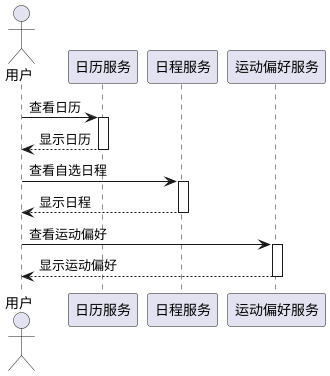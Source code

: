 @startuml
'https://plantuml.com/sequence-diagram

@startuml
actor 用户
participant "日历服务" as CalendarService
participant "日程服务" as ScheduleService
participant "运动偏好服务" as FitnessPreferenceService

用户 -> CalendarService : 查看日历
activate CalendarService
CalendarService --> 用户 : 显示日历
deactivate CalendarService

用户 -> ScheduleService : 查看自选日程
activate ScheduleService
ScheduleService --> 用户 : 显示日程
deactivate ScheduleService

用户 -> FitnessPreferenceService : 查看运动偏好
activate FitnessPreferenceService
FitnessPreferenceService --> 用户 : 显示运动偏好
deactivate FitnessPreferenceService
@enduml
